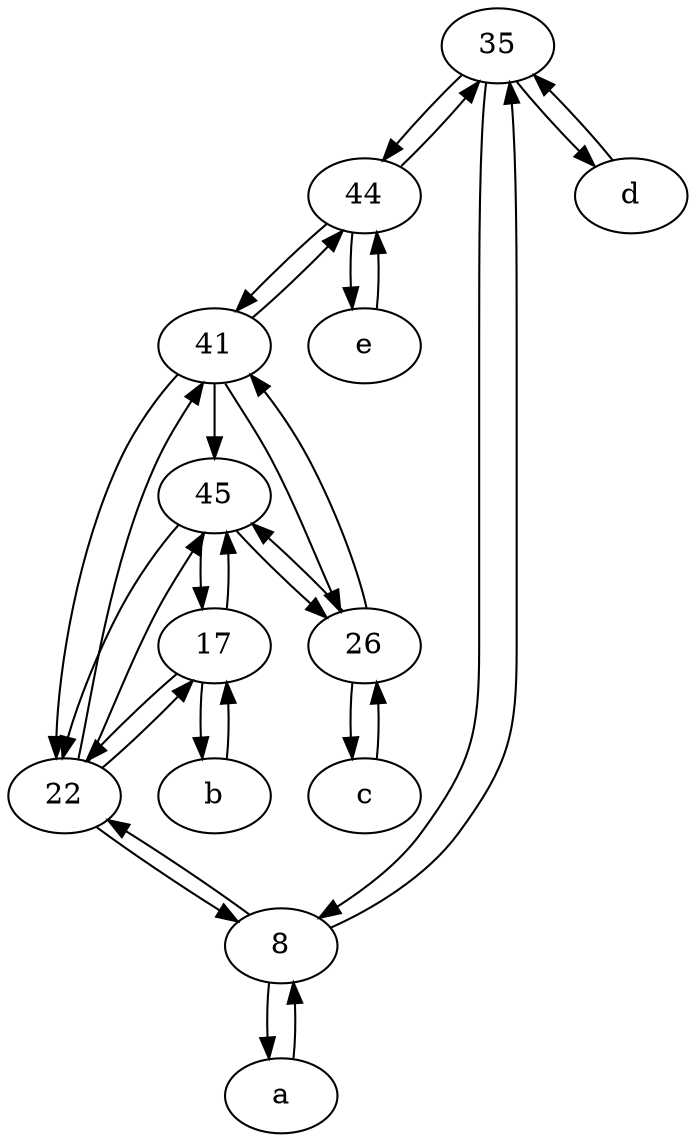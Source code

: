 digraph  {
	35;
	44;
	e [pos="30,50!"];
	17;
	8;
	26;
	b [pos="50,20!"];
	22;
	d [pos="20,30!"];
	45;
	a [pos="40,10!"];
	41;
	c [pos="20,10!"];
	17 -> 22;
	45 -> 17;
	35 -> 8;
	22 -> 17;
	26 -> 45;
	35 -> 44;
	41 -> 44;
	b -> 17;
	17 -> b;
	45 -> 22;
	26 -> c;
	22 -> 41;
	41 -> 45;
	41 -> 22;
	44 -> 35;
	44 -> 41;
	c -> 26;
	35 -> d;
	26 -> 41;
	8 -> 22;
	22 -> 8;
	8 -> a;
	8 -> 35;
	45 -> 26;
	22 -> 45;
	44 -> e;
	17 -> 45;
	41 -> 26;
	a -> 8;
	d -> 35;
	e -> 44;

	}